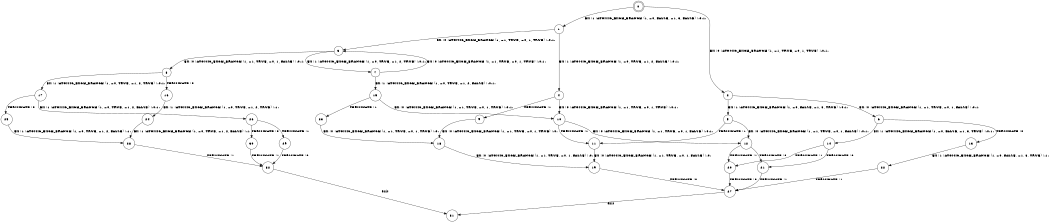 digraph BCG {
size = "7, 10.5";
center = TRUE;
node [shape = circle];
0 [peripheries = 2];
0 -> 1 [label = "EX !1 !ATOMIC_EXCH_BRANCH (1, +0, FALSE, +1, 3, FALSE) !:0:1:"];
0 -> 2 [label = "EX !0 !ATOMIC_EXCH_BRANCH (1, +1, TRUE, +0, 1, TRUE) !:0:1:"];
1 -> 3 [label = "EX !0 !ATOMIC_EXCH_BRANCH (1, +1, TRUE, +0, 1, TRUE) !:0:1:"];
1 -> 4 [label = "EX !1 !ATOMIC_EXCH_BRANCH (1, +0, TRUE, +1, 2, FALSE) !:0:1:"];
2 -> 5 [label = "EX !1 !ATOMIC_EXCH_BRANCH (1, +0, FALSE, +1, 3, TRUE) !:0:1:"];
2 -> 6 [label = "EX !0 !ATOMIC_EXCH_BRANCH (1, +1, TRUE, +0, 1, FALSE) !:0:1:"];
3 -> 7 [label = "EX !1 !ATOMIC_EXCH_BRANCH (1, +0, TRUE, +1, 2, TRUE) !:0:1:"];
3 -> 8 [label = "EX !0 !ATOMIC_EXCH_BRANCH (1, +1, TRUE, +0, 1, FALSE) !:0:1:"];
4 -> 9 [label = "TERMINATE !1"];
4 -> 10 [label = "EX !0 !ATOMIC_EXCH_BRANCH (1, +1, TRUE, +0, 1, TRUE) !:0:1:"];
5 -> 11 [label = "TERMINATE !1"];
5 -> 12 [label = "EX !0 !ATOMIC_EXCH_BRANCH (1, +1, TRUE, +0, 1, FALSE) !:0:1:"];
6 -> 13 [label = "TERMINATE !0"];
6 -> 14 [label = "EX !1 !ATOMIC_EXCH_BRANCH (1, +0, FALSE, +1, 3, TRUE) !:0:1:"];
7 -> 15 [label = "EX !1 !ATOMIC_EXCH_BRANCH (1, +0, TRUE, +1, 2, FALSE) !:0:1:"];
7 -> 3 [label = "EX !0 !ATOMIC_EXCH_BRANCH (1, +1, TRUE, +0, 1, TRUE) !:0:1:"];
8 -> 16 [label = "TERMINATE !0"];
8 -> 17 [label = "EX !1 !ATOMIC_EXCH_BRANCH (1, +0, TRUE, +1, 2, TRUE) !:0:1:"];
9 -> 18 [label = "EX !0 !ATOMIC_EXCH_BRANCH (1, +1, TRUE, +0, 1, TRUE) !:0:"];
10 -> 11 [label = "TERMINATE !1"];
10 -> 12 [label = "EX !0 !ATOMIC_EXCH_BRANCH (1, +1, TRUE, +0, 1, FALSE) !:0:1:"];
11 -> 19 [label = "EX !0 !ATOMIC_EXCH_BRANCH (1, +1, TRUE, +0, 1, FALSE) !:0:"];
12 -> 20 [label = "TERMINATE !1"];
12 -> 21 [label = "TERMINATE !0"];
13 -> 22 [label = "EX !1 !ATOMIC_EXCH_BRANCH (1, +0, FALSE, +1, 3, TRUE) !:1:"];
14 -> 20 [label = "TERMINATE !1"];
14 -> 21 [label = "TERMINATE !0"];
15 -> 23 [label = "TERMINATE !1"];
15 -> 10 [label = "EX !0 !ATOMIC_EXCH_BRANCH (1, +1, TRUE, +0, 1, TRUE) !:0:1:"];
16 -> 24 [label = "EX !1 !ATOMIC_EXCH_BRANCH (1, +0, TRUE, +1, 2, TRUE) !:1:"];
17 -> 25 [label = "TERMINATE !0"];
17 -> 26 [label = "EX !1 !ATOMIC_EXCH_BRANCH (1, +0, TRUE, +1, 2, FALSE) !:0:1:"];
18 -> 19 [label = "EX !0 !ATOMIC_EXCH_BRANCH (1, +1, TRUE, +0, 1, FALSE) !:0:"];
19 -> 27 [label = "TERMINATE !0"];
20 -> 27 [label = "TERMINATE !0"];
21 -> 27 [label = "TERMINATE !1"];
22 -> 27 [label = "TERMINATE !1"];
23 -> 18 [label = "EX !0 !ATOMIC_EXCH_BRANCH (1, +1, TRUE, +0, 1, TRUE) !:0:"];
24 -> 28 [label = "EX !1 !ATOMIC_EXCH_BRANCH (1, +0, TRUE, +1, 2, FALSE) !:1:"];
25 -> 28 [label = "EX !1 !ATOMIC_EXCH_BRANCH (1, +0, TRUE, +1, 2, FALSE) !:1:"];
26 -> 29 [label = "TERMINATE !1"];
26 -> 30 [label = "TERMINATE !0"];
27 -> 31 [label = "exit"];
28 -> 32 [label = "TERMINATE !1"];
29 -> 32 [label = "TERMINATE !0"];
30 -> 32 [label = "TERMINATE !1"];
32 -> 31 [label = "exit"];
}
